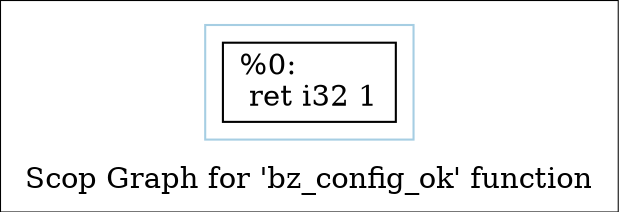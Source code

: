 digraph "Scop Graph for 'bz_config_ok' function" {
	label="Scop Graph for 'bz_config_ok' function";

	Node0x28bf2c0 [shape=record,label="{%0:\l  ret i32 1\l}"];
	colorscheme = "paired12"
        subgraph cluster_0x2a026a0 {
          label = "";
          style = solid;
          color = 1
          Node0x28bf2c0;
        }
}
